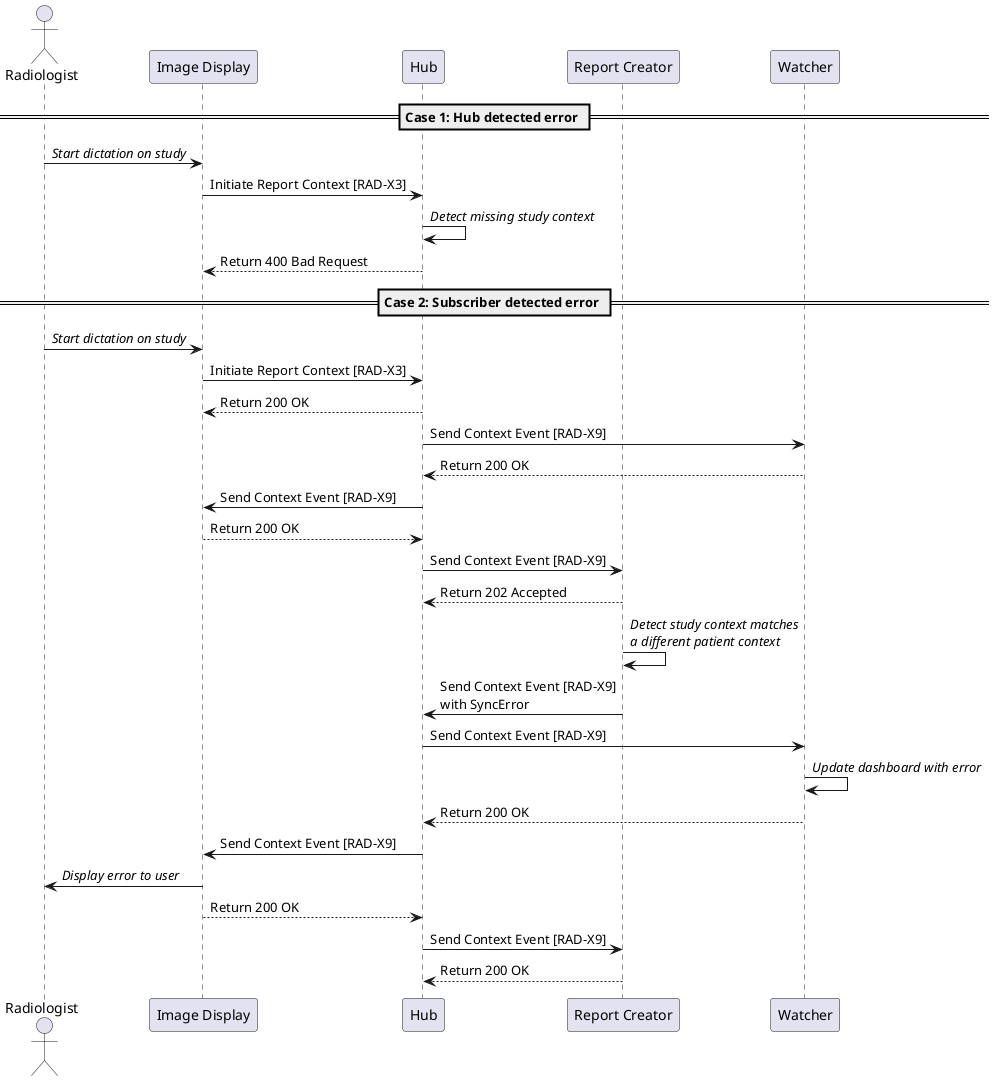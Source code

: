 @startuml

actor Radiologist as User
participant "Image Display" as PACS
participant "Hub" as Hub
participant "Report Creator" as Report
participant "Watcher" as Watcher

== Case 1: Hub detected error ==

User->PACS: //Start dictation on study//
PACS->Hub: Initiate Report Context [RAD-X3]
Hub->Hub: //Detect missing study context//
Hub-->PACS: Return 400 Bad Request

== Case 2: Subscriber detected error ==

User->PACS: //Start dictation on study//
PACS->Hub: Initiate Report Context [RAD-X3]
Hub-->PACS: Return 200 OK
Hub->Watcher: Send Context Event [RAD-X9]
Watcher-->Hub: Return 200 OK
Hub->PACS: Send Context Event [RAD-X9]
PACS-->Hub: Return 200 OK
Hub->Report: Send Context Event [RAD-X9]
Report-->Hub: Return 202 Accepted
Report->Report: //Detect study context matches//\n//a different patient context//
Report->Hub: Send Context Event [RAD-X9]\nwith SyncError
Hub->Watcher: Send Context Event [RAD-X9]
Watcher->Watcher: //Update dashboard with error//
Watcher-->Hub: Return 200 OK
Hub->PACS: Send Context Event [RAD-X9]
PACS->User: //Display error to user//
PACS-->Hub: Return 200 OK
Hub->Report: Send Context Event [RAD-X9]
Report-->Hub: Return 200 OK

@enduml